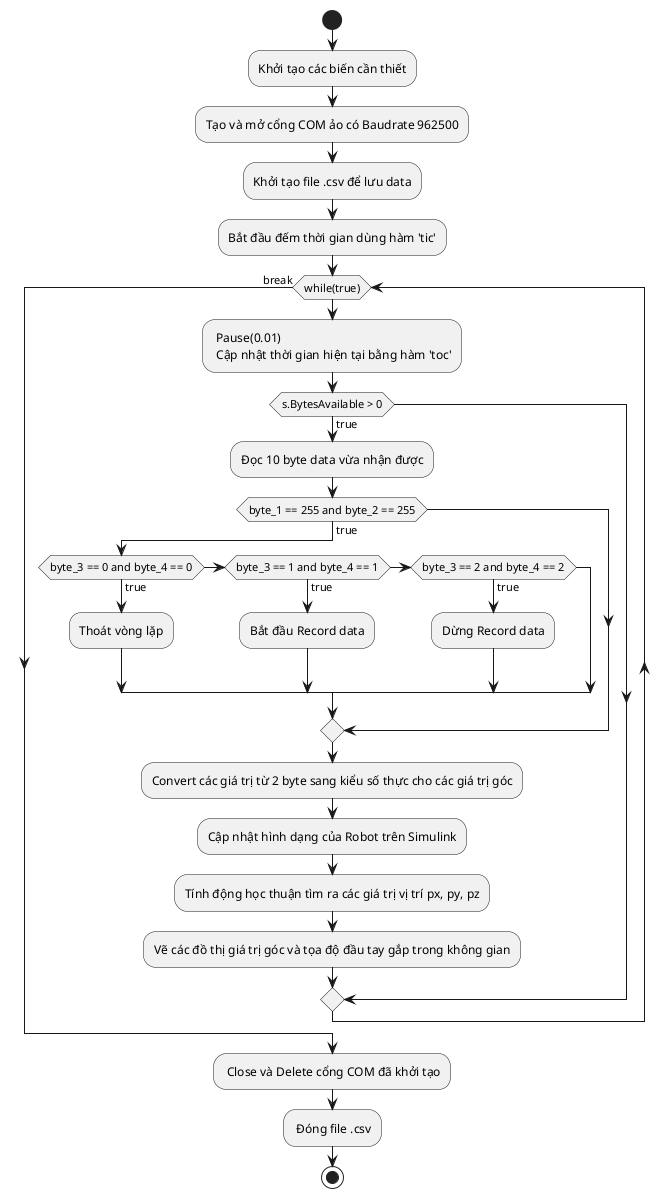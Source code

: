 @startuml

start
:Khởi tạo các biến cần thiết;
:Tạo và mở cổng COM ảo có Baudrate 962500;
:Khởi tạo file .csv để lưu data;
:Bắt đầu đếm thời gian dùng hàm 'tic';

while (while(true))
    : Pause(0.01) \n Cập nhật thời gian hiện tại bằng hàm 'toc';
    if (s.BytesAvailable > 0) then (true)
        :Đọc 10 byte data vừa nhận được;
        if (byte_1 == 255 and byte_2 == 255) then (true)
            if (byte_3 == 0 and byte_4 == 0) then (true)
                :Thoát vòng lặp;
            else if (byte_3 == 1 and byte_4 == 1) then (true)
                :Bắt đầu Record data;
            else if (byte_3 == 2 and byte_4 == 2) then (true)
                :Dừng Record data;
            endif
        endif
        :Convert các giá trị từ 2 byte sang kiểu số thực cho các giá trị góc;
        :Cập nhật hình dạng của Robot trên Simulink;
        :Tính động học thuận tìm ra các giá trị vị trí px, py, pz;
        :Vẽ các đồ thị giá trị góc và tọa độ đầu tay gắp trong không gian;
    endif
endwhile (break)

: Close và Delete cổng COM đã khởi tạo;
: Đóng file .csv;

stop

@enduml
